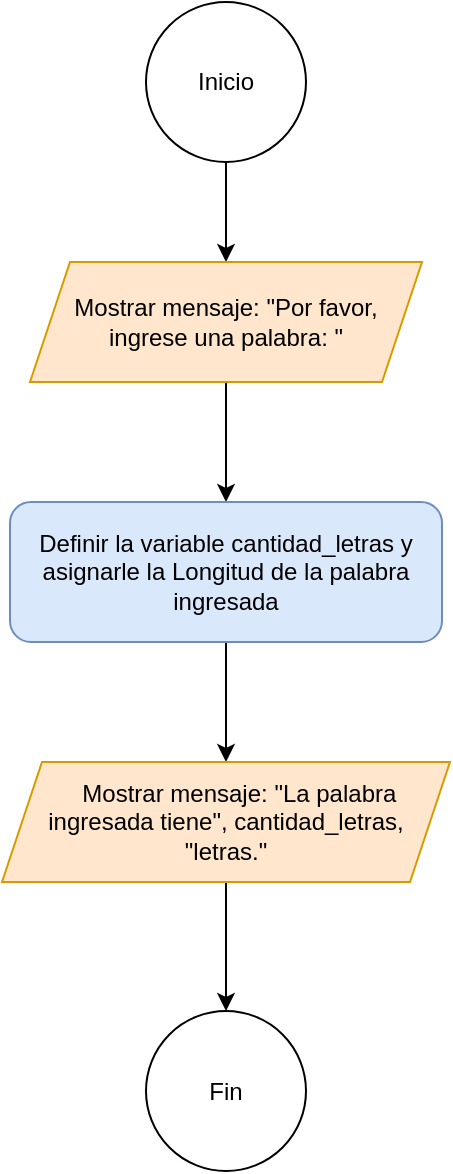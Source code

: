 <mxfile version="24.8.4">
  <diagram id="C5RBs43oDa-KdzZeNtuy" name="Page-1">
    <mxGraphModel dx="1188" dy="623" grid="1" gridSize="10" guides="1" tooltips="1" connect="1" arrows="1" fold="1" page="1" pageScale="1" pageWidth="827" pageHeight="1169" math="0" shadow="0">
      <root>
        <mxCell id="WIyWlLk6GJQsqaUBKTNV-0" />
        <mxCell id="WIyWlLk6GJQsqaUBKTNV-1" parent="WIyWlLk6GJQsqaUBKTNV-0" />
        <mxCell id="-5r840bbSFOdMsj15txN-3" value="" style="edgeStyle=orthogonalEdgeStyle;rounded=0;orthogonalLoop=1;jettySize=auto;html=1;" edge="1" parent="WIyWlLk6GJQsqaUBKTNV-1" source="-5r840bbSFOdMsj15txN-1" target="-5r840bbSFOdMsj15txN-2">
          <mxGeometry relative="1" as="geometry" />
        </mxCell>
        <mxCell id="-5r840bbSFOdMsj15txN-1" value="Inicio" style="ellipse;whiteSpace=wrap;html=1;aspect=fixed;" vertex="1" parent="WIyWlLk6GJQsqaUBKTNV-1">
          <mxGeometry x="374" y="40" width="80" height="80" as="geometry" />
        </mxCell>
        <mxCell id="-5r840bbSFOdMsj15txN-5" value="" style="edgeStyle=orthogonalEdgeStyle;rounded=0;orthogonalLoop=1;jettySize=auto;html=1;" edge="1" parent="WIyWlLk6GJQsqaUBKTNV-1" source="-5r840bbSFOdMsj15txN-2" target="-5r840bbSFOdMsj15txN-4">
          <mxGeometry relative="1" as="geometry" />
        </mxCell>
        <mxCell id="-5r840bbSFOdMsj15txN-2" value="Mostrar mensaje: &quot;Por favor, ingrese una palabra: &quot;" style="shape=parallelogram;perimeter=parallelogramPerimeter;whiteSpace=wrap;html=1;fixedSize=1;fillColor=#ffe6cc;strokeColor=#d79b00;" vertex="1" parent="WIyWlLk6GJQsqaUBKTNV-1">
          <mxGeometry x="316" y="170" width="196" height="60" as="geometry" />
        </mxCell>
        <mxCell id="-5r840bbSFOdMsj15txN-9" style="edgeStyle=orthogonalEdgeStyle;rounded=0;orthogonalLoop=1;jettySize=auto;html=1;entryX=0.5;entryY=0;entryDx=0;entryDy=0;" edge="1" parent="WIyWlLk6GJQsqaUBKTNV-1" source="-5r840bbSFOdMsj15txN-4" target="-5r840bbSFOdMsj15txN-8">
          <mxGeometry relative="1" as="geometry" />
        </mxCell>
        <mxCell id="-5r840bbSFOdMsj15txN-4" value="Definir la variable cantidad_letras y asignarle la Longitud de la palabra ingresada" style="rounded=1;whiteSpace=wrap;html=1;fillColor=#dae8fc;strokeColor=#6c8ebf;" vertex="1" parent="WIyWlLk6GJQsqaUBKTNV-1">
          <mxGeometry x="306" y="290" width="216" height="70" as="geometry" />
        </mxCell>
        <mxCell id="-5r840bbSFOdMsj15txN-11" style="edgeStyle=orthogonalEdgeStyle;rounded=0;orthogonalLoop=1;jettySize=auto;html=1;entryX=0.5;entryY=0;entryDx=0;entryDy=0;" edge="1" parent="WIyWlLk6GJQsqaUBKTNV-1" source="-5r840bbSFOdMsj15txN-8" target="-5r840bbSFOdMsj15txN-10">
          <mxGeometry relative="1" as="geometry" />
        </mxCell>
        <mxCell id="-5r840bbSFOdMsj15txN-8" value="&lt;div&gt;&amp;nbsp; &amp;nbsp; Mostrar mensaje: &quot;La palabra ingresada tiene&quot;, cantidad_letras, &quot;letras.&quot;&lt;/div&gt;" style="shape=parallelogram;perimeter=parallelogramPerimeter;whiteSpace=wrap;html=1;fixedSize=1;fillColor=#ffe6cc;strokeColor=#d79b00;" vertex="1" parent="WIyWlLk6GJQsqaUBKTNV-1">
          <mxGeometry x="302" y="420" width="224" height="60" as="geometry" />
        </mxCell>
        <mxCell id="-5r840bbSFOdMsj15txN-10" value="Fin" style="ellipse;whiteSpace=wrap;html=1;aspect=fixed;" vertex="1" parent="WIyWlLk6GJQsqaUBKTNV-1">
          <mxGeometry x="374" y="544.5" width="80" height="80" as="geometry" />
        </mxCell>
      </root>
    </mxGraphModel>
  </diagram>
</mxfile>
